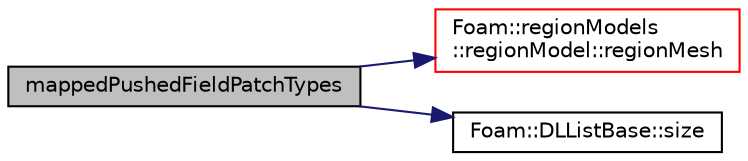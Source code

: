 digraph "mappedPushedFieldPatchTypes"
{
  bgcolor="transparent";
  edge [fontname="Helvetica",fontsize="10",labelfontname="Helvetica",labelfontsize="10"];
  node [fontname="Helvetica",fontsize="10",shape=record];
  rankdir="LR";
  Node1 [label="mappedPushedFieldPatchTypes",height=0.2,width=0.4,color="black", fillcolor="grey75", style="filled", fontcolor="black"];
  Node1 -> Node2 [color="midnightblue",fontsize="10",style="solid",fontname="Helvetica"];
  Node2 [label="Foam::regionModels\l::regionModel::regionMesh",height=0.2,width=0.4,color="red",URL="$a02138.html#a0c7874a65eec16e2afa43acd6055b16a",tooltip="Return the region mesh database. "];
  Node1 -> Node3 [color="midnightblue",fontsize="10",style="solid",fontname="Helvetica"];
  Node3 [label="Foam::DLListBase::size",height=0.2,width=0.4,color="black",URL="$a00573.html#a723361dc2020160f5492e8fe2d09fa44",tooltip="Return number of elements in list. "];
}
